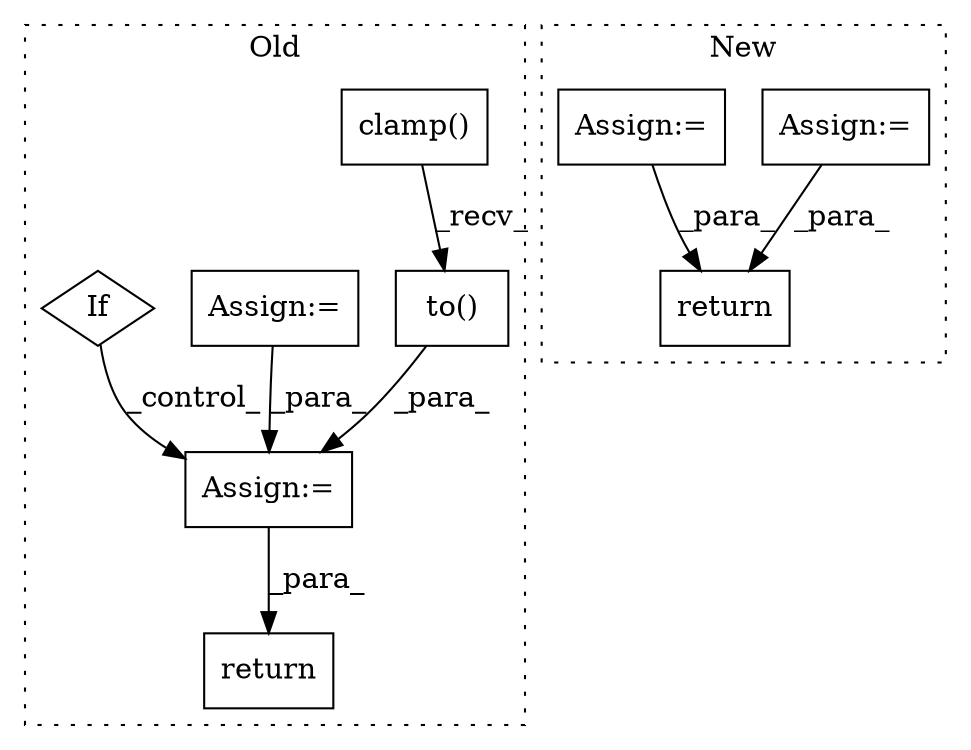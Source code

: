digraph G {
subgraph cluster0 {
1 [label="clamp()" a="75" s="4444" l="39" shape="box"];
3 [label="return" a="93" s="5643" l="7" shape="box"];
4 [label="Assign:=" a="68" s="5610" l="3" shape="box"];
6 [label="Assign:=" a="68" s="5447" l="3" shape="box"];
7 [label="to()" a="75" s="4508,4541" l="22,1" shape="box"];
9 [label="If" a="96" s="5563" l="3" shape="diamond"];
label = "Old";
style="dotted";
}
subgraph cluster1 {
2 [label="return" a="93" s="5886" l="7" shape="box"];
5 [label="Assign:=" a="68" s="5374" l="3" shape="box"];
8 [label="Assign:=" a="68" s="5058" l="3" shape="box"];
label = "New";
style="dotted";
}
1 -> 7 [label="_recv_"];
4 -> 3 [label="_para_"];
5 -> 2 [label="_para_"];
6 -> 4 [label="_para_"];
7 -> 4 [label="_para_"];
8 -> 2 [label="_para_"];
9 -> 4 [label="_control_"];
}